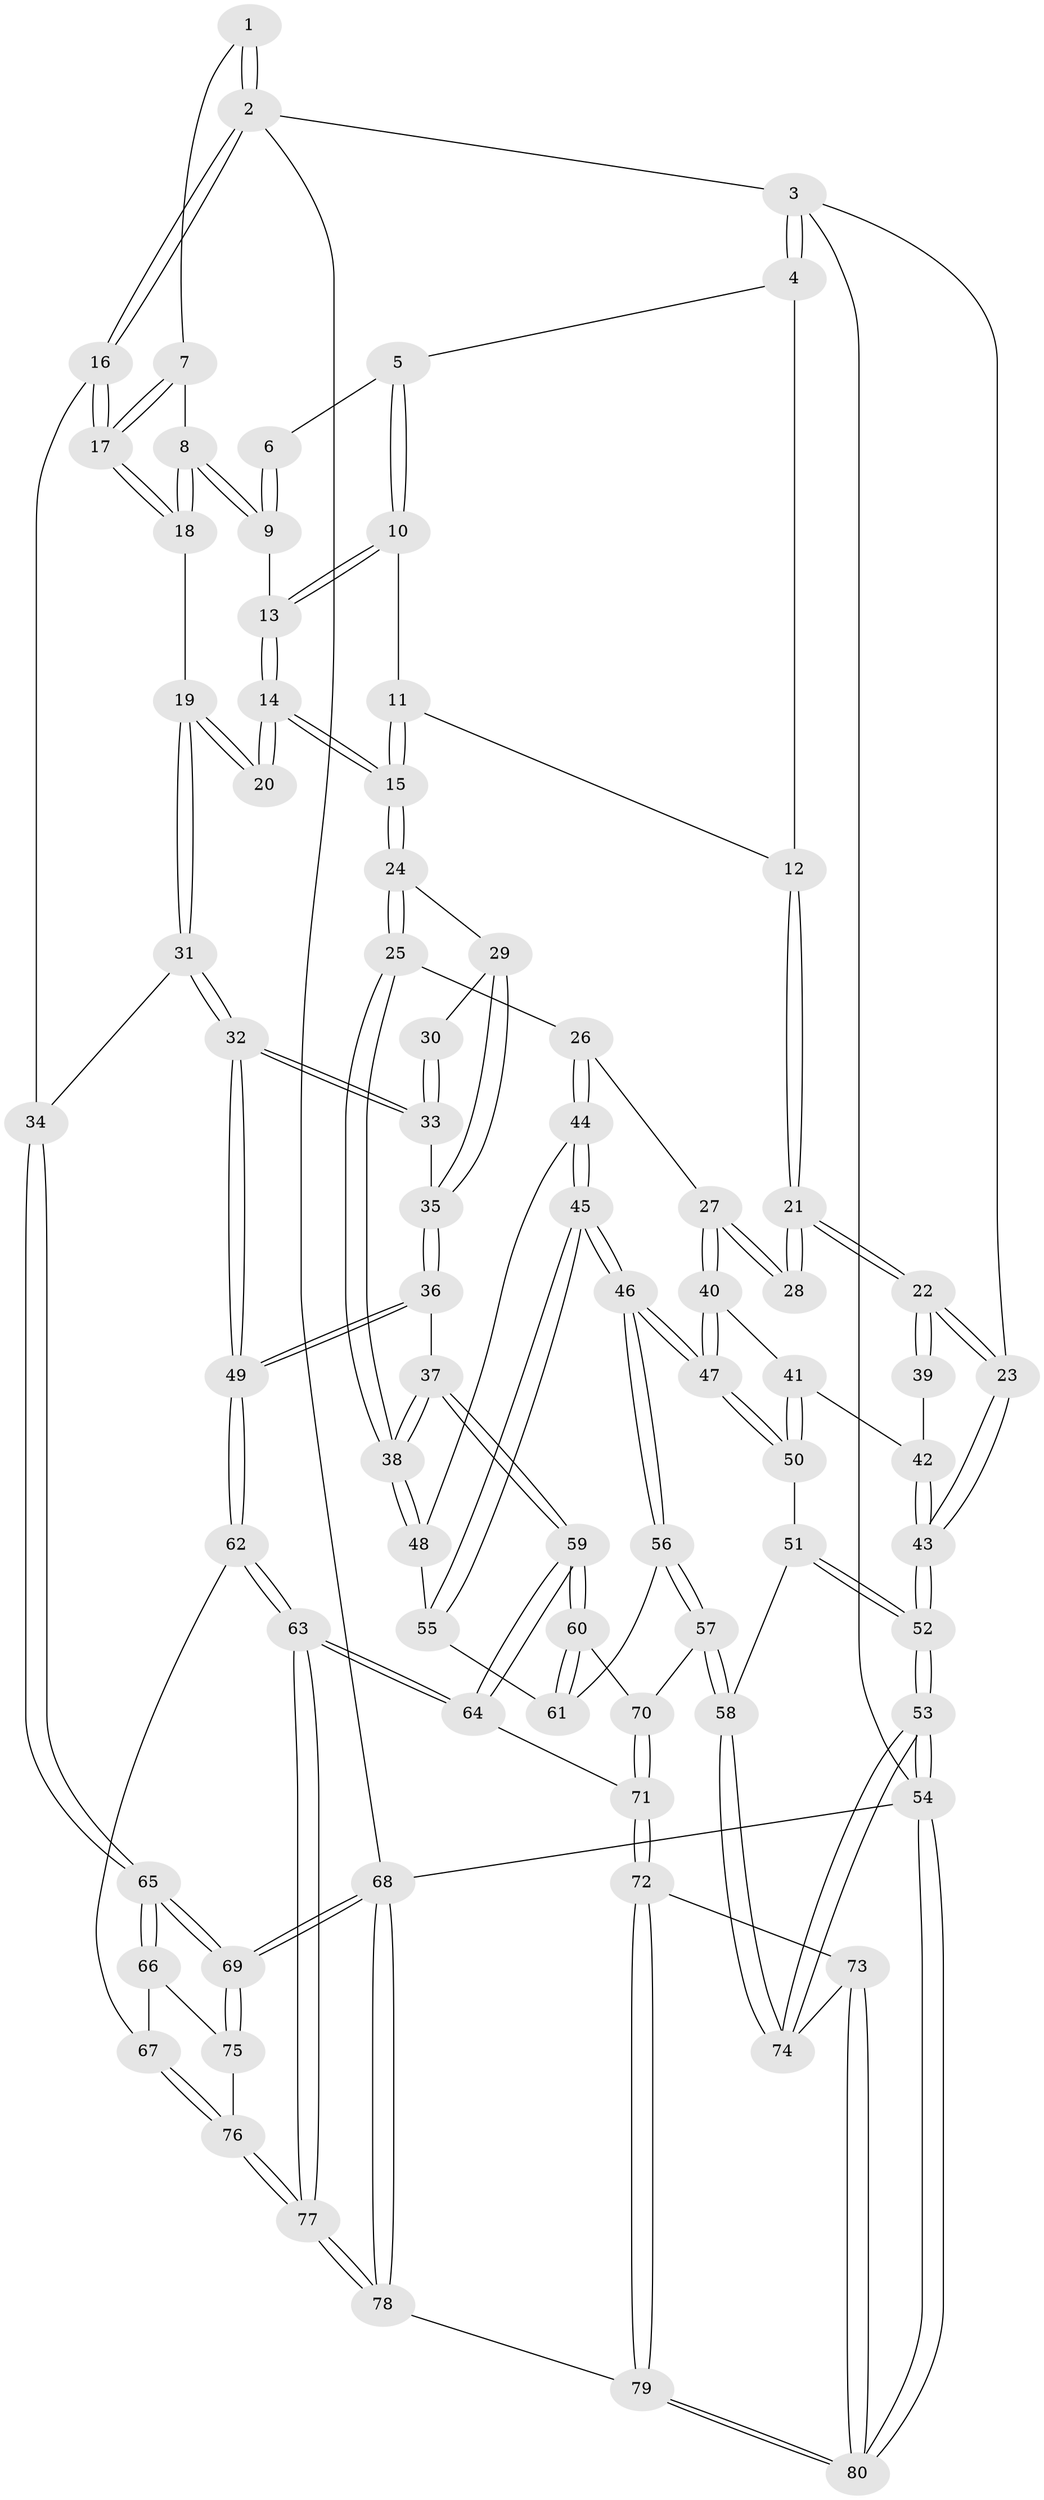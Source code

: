 // Generated by graph-tools (version 1.1) at 2025/03/03/09/25 03:03:21]
// undirected, 80 vertices, 197 edges
graph export_dot {
graph [start="1"]
  node [color=gray90,style=filled];
  1 [pos="+1+0"];
  2 [pos="+1+0"];
  3 [pos="+0+0"];
  4 [pos="+0.17573343410646308+0"];
  5 [pos="+0.4204527964096648+0"];
  6 [pos="+0.6173415668425944+0"];
  7 [pos="+0.8612849474225832+0.10122401298590301"];
  8 [pos="+0.7976811622114124+0.16041933825890584"];
  9 [pos="+0.6986829939627984+0.08646315584612453"];
  10 [pos="+0.43884121621418537+0"];
  11 [pos="+0.34604133612179955+0.15141730124611336"];
  12 [pos="+0.20286956052116611+0.1647094330470058"];
  13 [pos="+0.5359388235927077+0.14908450433855436"];
  14 [pos="+0.5357120181626439+0.15106009425985484"];
  15 [pos="+0.4368677560929625+0.28806083250228515"];
  16 [pos="+1+0.25939808051592095"];
  17 [pos="+1+0.2549949081691371"];
  18 [pos="+0.7898976447376587+0.25131371378872036"];
  19 [pos="+0.7753438411704079+0.28374488337040127"];
  20 [pos="+0.7011313949389709+0.294688467148115"];
  21 [pos="+0.20235506476651113+0.16570240218730978"];
  22 [pos="+0+0.15047133996695988"];
  23 [pos="+0+0.14647457688909357"];
  24 [pos="+0.4336560705348026+0.30839314732606554"];
  25 [pos="+0.37793689930396+0.3510871535533687"];
  26 [pos="+0.25791034622989517+0.3517715738560687"];
  27 [pos="+0.21314361058305203+0.32938551717975745"];
  28 [pos="+0.20327741780732708+0.32189727032685195"];
  29 [pos="+0.44651052907337446+0.3142631243163413"];
  30 [pos="+0.6728184857909737+0.31371130367530653"];
  31 [pos="+0.838727994426319+0.41950609777764686"];
  32 [pos="+0.75109364740443+0.6287927341750851"];
  33 [pos="+0.61240040407907+0.4316116244929372"];
  34 [pos="+1+0.417762776544036"];
  35 [pos="+0.5567485358165484+0.43427257824038257"];
  36 [pos="+0.4893551447717471+0.5547432041761103"];
  37 [pos="+0.465171227870228+0.5566579199145647"];
  38 [pos="+0.4127149073286104+0.5124586726086375"];
  39 [pos="+0.14871726652095016+0.33174737263825144"];
  40 [pos="+0.15166568743275602+0.48677572029087096"];
  41 [pos="+0.07503538522494455+0.446295189856558"];
  42 [pos="+0.07281657583853912+0.42367746693142566"];
  43 [pos="+0+0.39265749353266005"];
  44 [pos="+0.25089934842062095+0.4750735163311348"];
  45 [pos="+0.22083425718380612+0.5512861315715536"];
  46 [pos="+0.19247560891782903+0.5795741443133485"];
  47 [pos="+0.16354130261264838+0.5544400458496992"];
  48 [pos="+0.36466501079932606+0.5313746360735135"];
  49 [pos="+0.7469088776248067+0.6732955669772062"];
  50 [pos="+0.05796038374156384+0.525388041843153"];
  51 [pos="+0.04673821148597055+0.5320165345069042"];
  52 [pos="+0+0.6157342487578623"];
  53 [pos="+0+0.9254158703190163"];
  54 [pos="+0+1"];
  55 [pos="+0.3349877410731787+0.5555520184278057"];
  56 [pos="+0.1924334129838036+0.6159979499772735"];
  57 [pos="+0.18190506829961953+0.6894738246855195"];
  58 [pos="+0.1390486712213076+0.7420164935726806"];
  59 [pos="+0.41140343418376407+0.6822107317186811"];
  60 [pos="+0.34842538042223314+0.6717417261831462"];
  61 [pos="+0.32726205050229834+0.5978873241499624"];
  62 [pos="+0.74841212289726+0.6783776317170326"];
  63 [pos="+0.6076369487563417+0.8742371859596366"];
  64 [pos="+0.4769101981704638+0.8153128797452652"];
  65 [pos="+1+0.7285593116837593"];
  66 [pos="+0.8777956951196134+0.6976679510203064"];
  67 [pos="+0.7513595848777933+0.6791774297932406"];
  68 [pos="+1+1"];
  69 [pos="+1+1"];
  70 [pos="+0.2931766631306682+0.6880515146355876"];
  71 [pos="+0.35566509375949557+0.8427180328614783"];
  72 [pos="+0.285105565438929+0.8740062369197288"];
  73 [pos="+0.23117535865777183+0.8747801006519321"];
  74 [pos="+0.09749514580732975+0.8057727188586812"];
  75 [pos="+0.9090588314626729+0.934618849450825"];
  76 [pos="+0.8903734421278072+0.9307817162295395"];
  77 [pos="+0.6197149574207265+1"];
  78 [pos="+0.6056429872412245+1"];
  79 [pos="+0.4920274277654367+1"];
  80 [pos="+0.2630331486283749+1"];
  1 -- 2;
  1 -- 2;
  1 -- 7;
  2 -- 3;
  2 -- 16;
  2 -- 16;
  2 -- 68;
  3 -- 4;
  3 -- 4;
  3 -- 23;
  3 -- 54;
  4 -- 5;
  4 -- 12;
  5 -- 6;
  5 -- 10;
  5 -- 10;
  6 -- 9;
  6 -- 9;
  7 -- 8;
  7 -- 17;
  7 -- 17;
  8 -- 9;
  8 -- 9;
  8 -- 18;
  8 -- 18;
  9 -- 13;
  10 -- 11;
  10 -- 13;
  10 -- 13;
  11 -- 12;
  11 -- 15;
  11 -- 15;
  12 -- 21;
  12 -- 21;
  13 -- 14;
  13 -- 14;
  14 -- 15;
  14 -- 15;
  14 -- 20;
  14 -- 20;
  15 -- 24;
  15 -- 24;
  16 -- 17;
  16 -- 17;
  16 -- 34;
  17 -- 18;
  17 -- 18;
  18 -- 19;
  19 -- 20;
  19 -- 20;
  19 -- 31;
  19 -- 31;
  21 -- 22;
  21 -- 22;
  21 -- 28;
  21 -- 28;
  22 -- 23;
  22 -- 23;
  22 -- 39;
  22 -- 39;
  23 -- 43;
  23 -- 43;
  24 -- 25;
  24 -- 25;
  24 -- 29;
  25 -- 26;
  25 -- 38;
  25 -- 38;
  26 -- 27;
  26 -- 44;
  26 -- 44;
  27 -- 28;
  27 -- 28;
  27 -- 40;
  27 -- 40;
  29 -- 30;
  29 -- 35;
  29 -- 35;
  30 -- 33;
  30 -- 33;
  31 -- 32;
  31 -- 32;
  31 -- 34;
  32 -- 33;
  32 -- 33;
  32 -- 49;
  32 -- 49;
  33 -- 35;
  34 -- 65;
  34 -- 65;
  35 -- 36;
  35 -- 36;
  36 -- 37;
  36 -- 49;
  36 -- 49;
  37 -- 38;
  37 -- 38;
  37 -- 59;
  37 -- 59;
  38 -- 48;
  38 -- 48;
  39 -- 42;
  40 -- 41;
  40 -- 47;
  40 -- 47;
  41 -- 42;
  41 -- 50;
  41 -- 50;
  42 -- 43;
  42 -- 43;
  43 -- 52;
  43 -- 52;
  44 -- 45;
  44 -- 45;
  44 -- 48;
  45 -- 46;
  45 -- 46;
  45 -- 55;
  45 -- 55;
  46 -- 47;
  46 -- 47;
  46 -- 56;
  46 -- 56;
  47 -- 50;
  47 -- 50;
  48 -- 55;
  49 -- 62;
  49 -- 62;
  50 -- 51;
  51 -- 52;
  51 -- 52;
  51 -- 58;
  52 -- 53;
  52 -- 53;
  53 -- 54;
  53 -- 54;
  53 -- 74;
  53 -- 74;
  54 -- 80;
  54 -- 80;
  54 -- 68;
  55 -- 61;
  56 -- 57;
  56 -- 57;
  56 -- 61;
  57 -- 58;
  57 -- 58;
  57 -- 70;
  58 -- 74;
  58 -- 74;
  59 -- 60;
  59 -- 60;
  59 -- 64;
  59 -- 64;
  60 -- 61;
  60 -- 61;
  60 -- 70;
  62 -- 63;
  62 -- 63;
  62 -- 67;
  63 -- 64;
  63 -- 64;
  63 -- 77;
  63 -- 77;
  64 -- 71;
  65 -- 66;
  65 -- 66;
  65 -- 69;
  65 -- 69;
  66 -- 67;
  66 -- 75;
  67 -- 76;
  67 -- 76;
  68 -- 69;
  68 -- 69;
  68 -- 78;
  68 -- 78;
  69 -- 75;
  69 -- 75;
  70 -- 71;
  70 -- 71;
  71 -- 72;
  71 -- 72;
  72 -- 73;
  72 -- 79;
  72 -- 79;
  73 -- 74;
  73 -- 80;
  73 -- 80;
  75 -- 76;
  76 -- 77;
  76 -- 77;
  77 -- 78;
  77 -- 78;
  78 -- 79;
  79 -- 80;
  79 -- 80;
}
